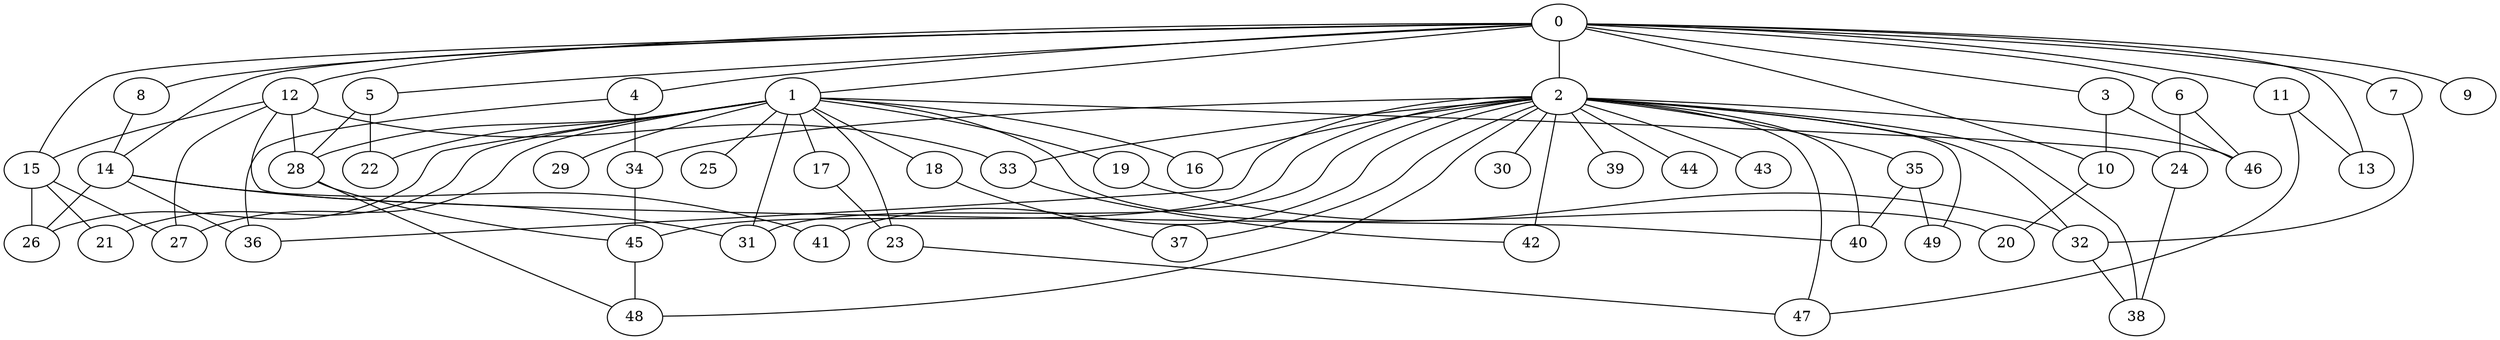 
graph graphname {
    0 -- 1
0 -- 2
0 -- 3
0 -- 4
0 -- 5
0 -- 6
0 -- 7
0 -- 8
0 -- 9
0 -- 10
0 -- 11
0 -- 12
0 -- 13
0 -- 14
0 -- 15
1 -- 16
1 -- 17
1 -- 18
1 -- 19
1 -- 20
1 -- 21
1 -- 22
1 -- 23
1 -- 24
1 -- 25
1 -- 26
1 -- 27
1 -- 28
1 -- 29
1 -- 31
2 -- 32
2 -- 34
2 -- 35
2 -- 36
2 -- 37
2 -- 38
2 -- 33
2 -- 40
2 -- 41
2 -- 42
2 -- 39
2 -- 44
2 -- 45
2 -- 46
2 -- 47
2 -- 48
2 -- 43
2 -- 49
2 -- 30
2 -- 31
2 -- 16
3 -- 10
3 -- 46
4 -- 36
4 -- 34
5 -- 22
5 -- 28
6 -- 24
6 -- 46
7 -- 32
8 -- 14
10 -- 20
11 -- 47
11 -- 13
12 -- 27
12 -- 40
12 -- 33
12 -- 28
12 -- 15
14 -- 26
14 -- 31
14 -- 36
14 -- 41
15 -- 27
15 -- 26
15 -- 21
17 -- 23
18 -- 37
19 -- 32
23 -- 47
24 -- 38
28 -- 45
28 -- 48
32 -- 38
33 -- 42
34 -- 45
35 -- 40
35 -- 49
45 -- 48

}
